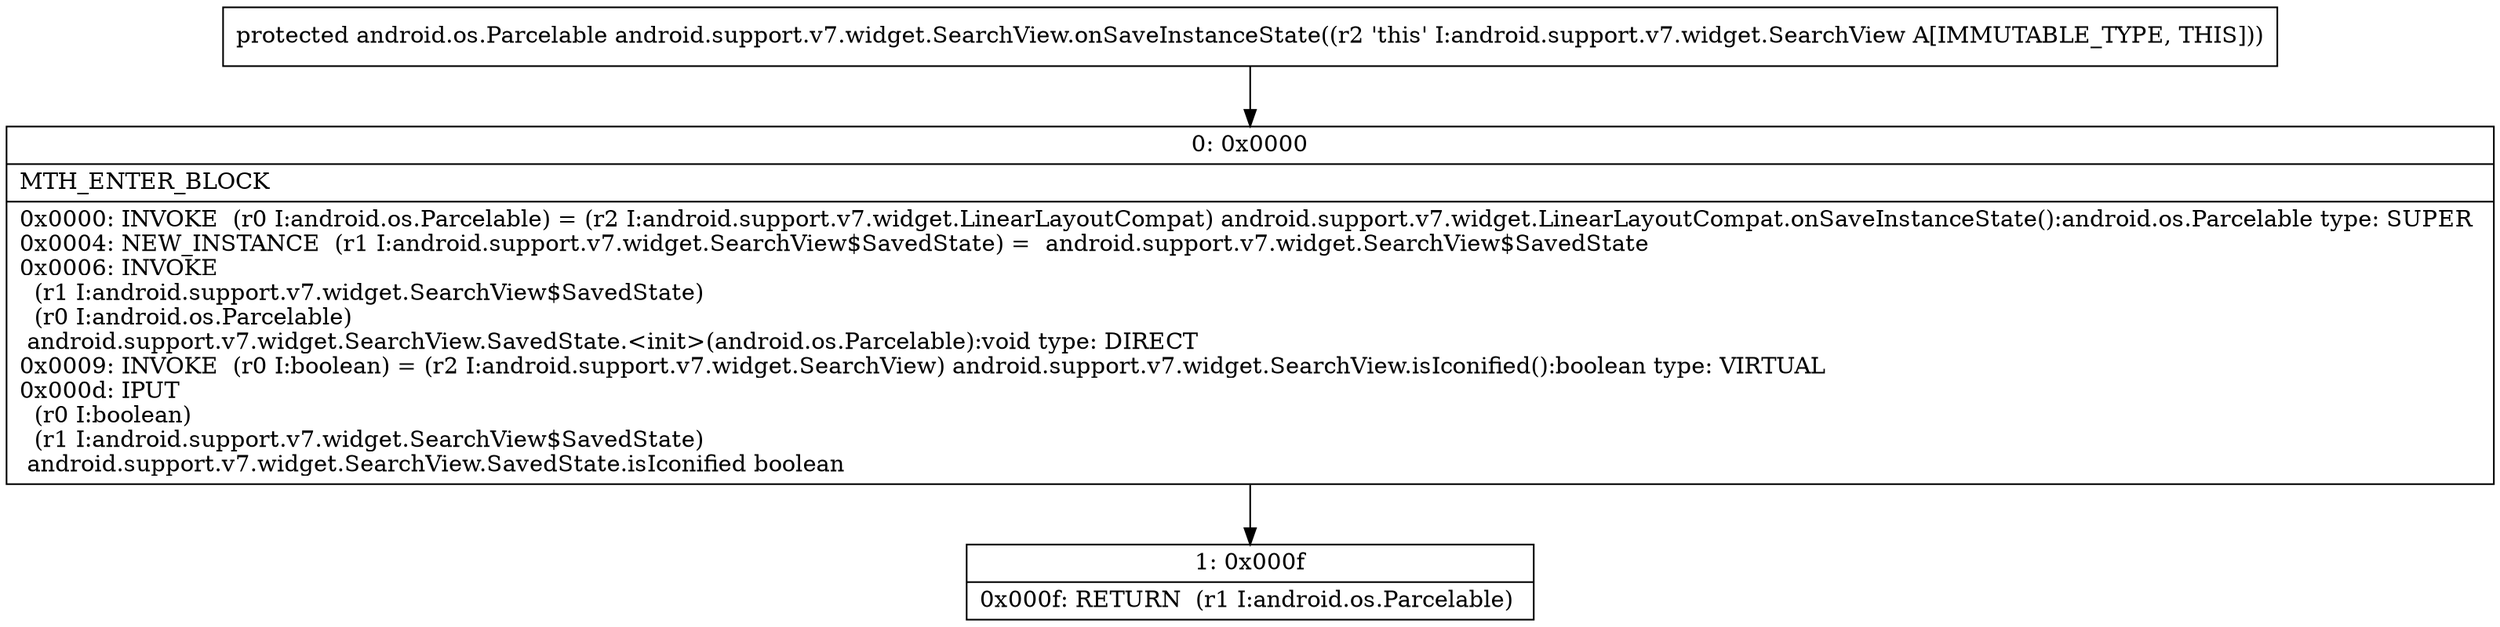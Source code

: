 digraph "CFG forandroid.support.v7.widget.SearchView.onSaveInstanceState()Landroid\/os\/Parcelable;" {
Node_0 [shape=record,label="{0\:\ 0x0000|MTH_ENTER_BLOCK\l|0x0000: INVOKE  (r0 I:android.os.Parcelable) = (r2 I:android.support.v7.widget.LinearLayoutCompat) android.support.v7.widget.LinearLayoutCompat.onSaveInstanceState():android.os.Parcelable type: SUPER \l0x0004: NEW_INSTANCE  (r1 I:android.support.v7.widget.SearchView$SavedState) =  android.support.v7.widget.SearchView$SavedState \l0x0006: INVOKE  \l  (r1 I:android.support.v7.widget.SearchView$SavedState)\l  (r0 I:android.os.Parcelable)\l android.support.v7.widget.SearchView.SavedState.\<init\>(android.os.Parcelable):void type: DIRECT \l0x0009: INVOKE  (r0 I:boolean) = (r2 I:android.support.v7.widget.SearchView) android.support.v7.widget.SearchView.isIconified():boolean type: VIRTUAL \l0x000d: IPUT  \l  (r0 I:boolean)\l  (r1 I:android.support.v7.widget.SearchView$SavedState)\l android.support.v7.widget.SearchView.SavedState.isIconified boolean \l}"];
Node_1 [shape=record,label="{1\:\ 0x000f|0x000f: RETURN  (r1 I:android.os.Parcelable) \l}"];
MethodNode[shape=record,label="{protected android.os.Parcelable android.support.v7.widget.SearchView.onSaveInstanceState((r2 'this' I:android.support.v7.widget.SearchView A[IMMUTABLE_TYPE, THIS])) }"];
MethodNode -> Node_0;
Node_0 -> Node_1;
}

